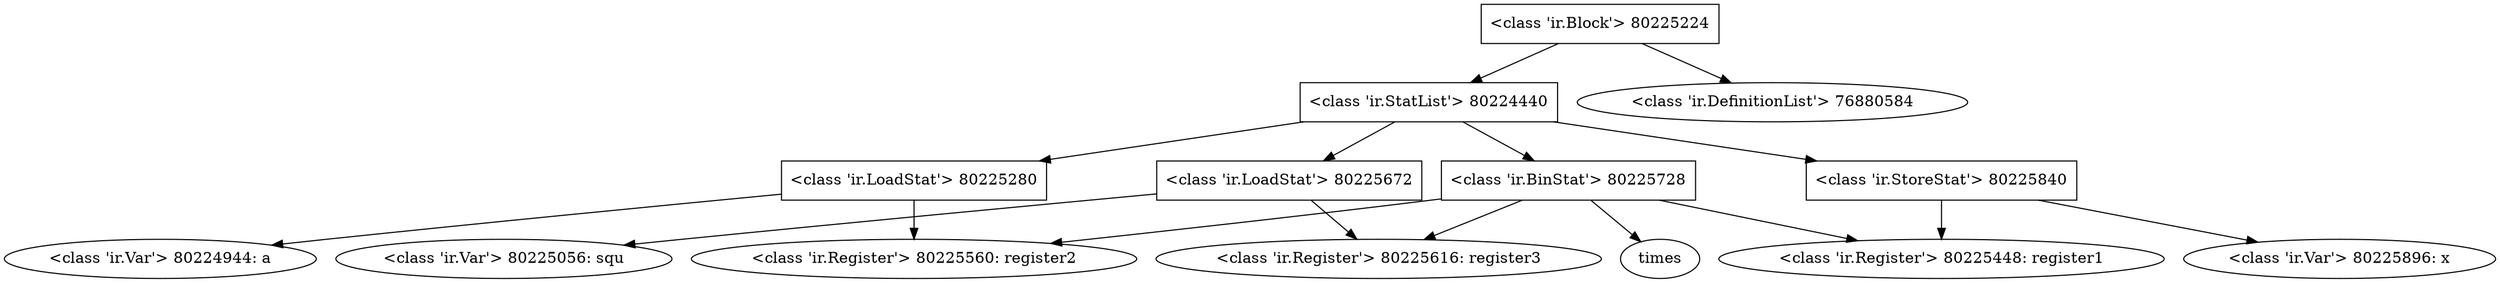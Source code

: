 digraph G {
80225224 [shape=box,label="<class 'ir.Block'> 80225224" ];
80225224 -> 80224440;
80225224 -> 76880584;
80224440 [shape=box,label="<class 'ir.StatList'> 80224440" ];
80224440 -> 80225280 [pos=0];
80224440 -> 80225672 [pos=1];
80224440 -> 80225728 [pos=2];
80224440 -> 80225840 [pos=3];
80225280 [shape=box,label="<class 'ir.LoadStat'> 80225280" ];
80225280 -> 80224944 [pos=0];
80225280 -> 80225560 [pos=1];
80224944 [label="<class 'ir.Var'> 80224944: a" ];
80225560 [label="<class 'ir.Register'> 80225560: register2" ];
80225672 [shape=box,label="<class 'ir.LoadStat'> 80225672" ];
80225672 -> 80225056 [pos=0];
80225672 -> 80225616 [pos=1];
80225056 [label="<class 'ir.Var'> 80225056: squ" ];
80225616 [label="<class 'ir.Register'> 80225616: register3" ];
80225728 [shape=box,label="<class 'ir.BinStat'> 80225728" ];
80225728 -> 75124448 [pos=0];
75124448 [label=times];
80225728 -> 80225560 [pos=1];
80225728 -> 80225616 [pos=2];
80225728 -> 80225448 [pos=3];
80225448 [label="<class 'ir.Register'> 80225448: register1" ];
80225840 [shape=box,label="<class 'ir.StoreStat'> 80225840" ];
80225840 -> 80225896 [pos=0];
80225840 -> 80225448 [pos=1];
80225896 [label="<class 'ir.Var'> 80225896: x" ];
76880584 [label="<class 'ir.DefinitionList'> 76880584" ];
}
